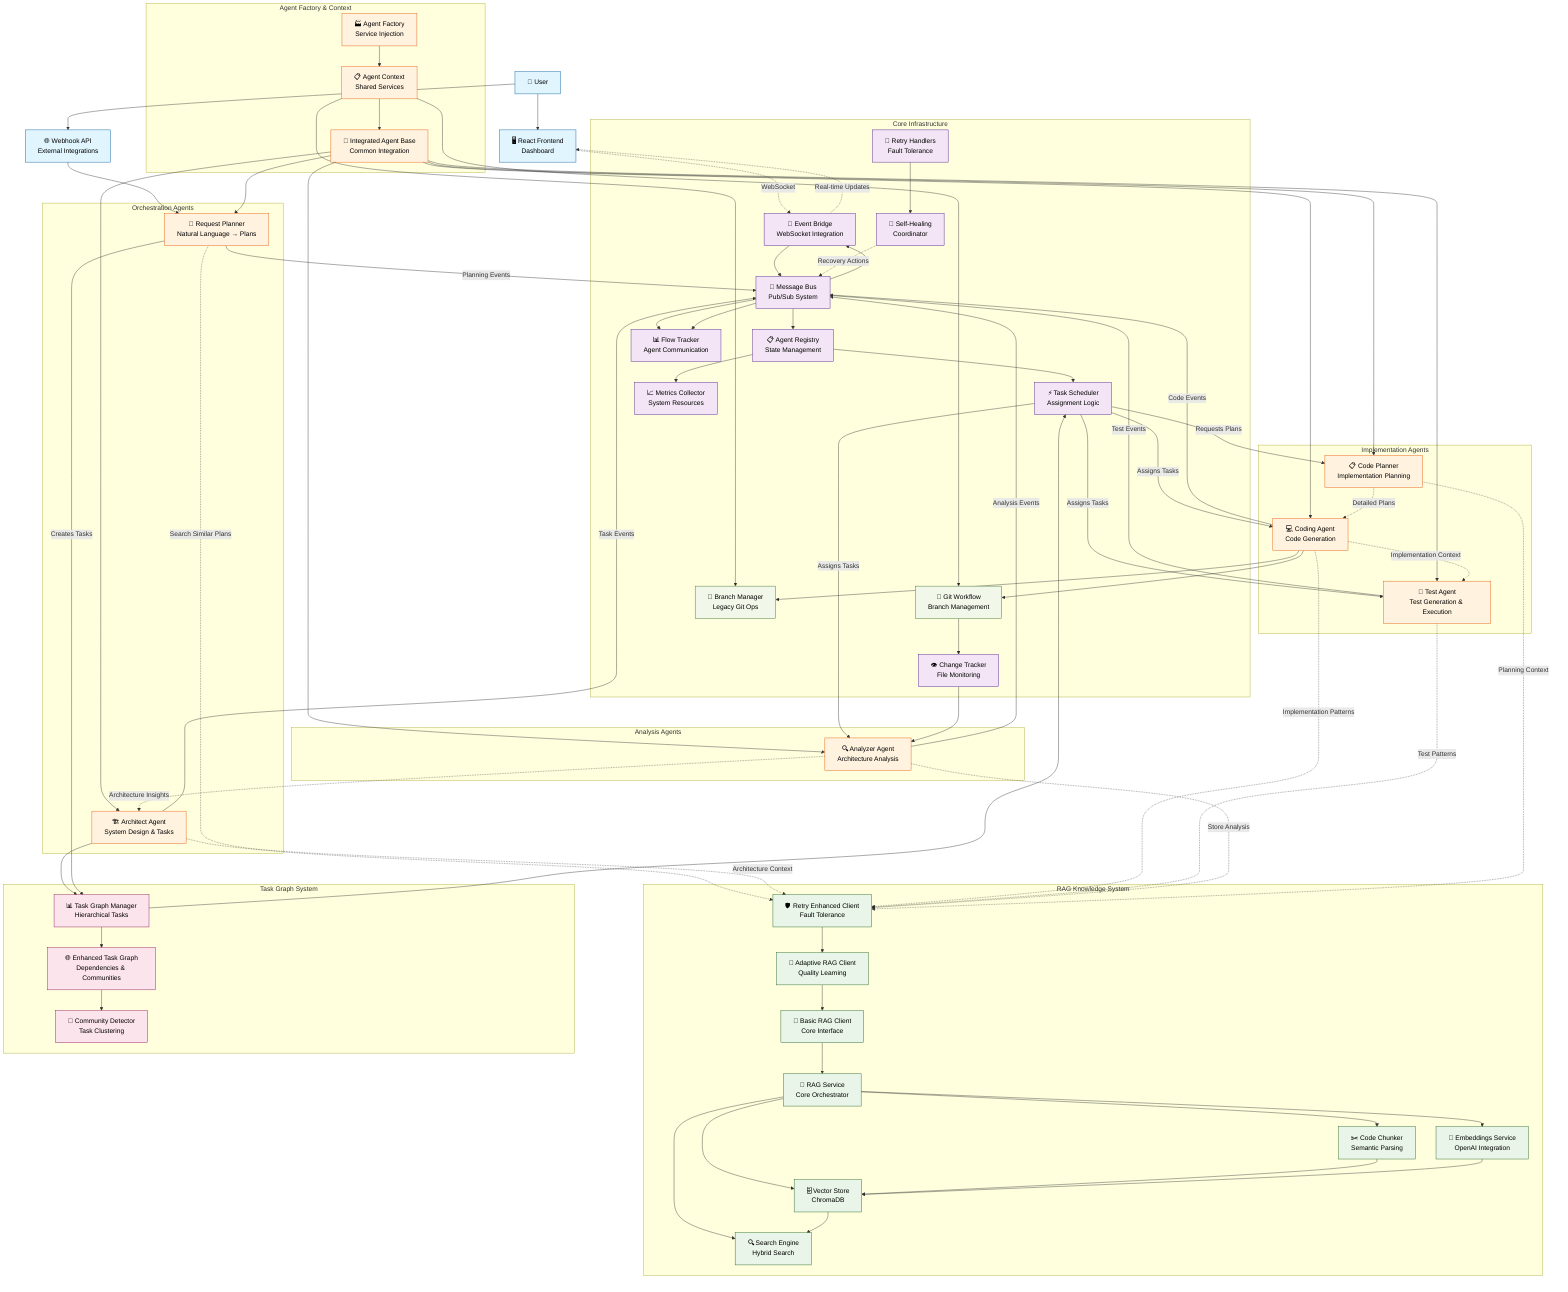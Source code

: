 graph TB
    %% External Interfaces
    User[👤 User]
    Frontend[🖥️ React Frontend<br/>Dashboard]
    WebhookAPI[🌐 Webhook API<br/>External Integrations]
    
    %% Core Infrastructure Layer
    subgraph "Core Infrastructure"
        MessageBus[📡 Message Bus<br/>Pub/Sub System]
        EventBridge[🌉 Event Bridge<br/>WebSocket Integration]
        AgentRegistry[📋 Agent Registry<br/>State Management]
        TaskScheduler[⚡ Task Scheduler<br/>Assignment Logic]
        
        %% Git and Branch Management
        GitWorkflow[🔀 Git Workflow<br/>Branch Management]
        BranchManager[🌿 Branch Manager<br/>Legacy Git Ops]
        
        %% Monitoring and Quality
        FlowTracker[📊 Flow Tracker<br/>Agent Communication]
        ChangeTracker[👁️ Change Tracker<br/>File Monitoring]
        MetricsCollector[📈 Metrics Collector<br/>System Resources]
        
        %% Self-Healing Infrastructure
        SelfHealingCoordinator[🔧 Self-Healing<br/>Coordinator]
        RetryHandlers[🔄 Retry Handlers<br/>Fault Tolerance]
    end
    
    %% RAG Service Layer
    subgraph "RAG Knowledge System"
        RAGService[🧠 RAG Service<br/>Core Orchestrator]
        
        %% RAG Components
        Chunker[✂️ Code Chunker<br/>Semantic Parsing]
        Embeddings[🔗 Embeddings Service<br/>OpenAI Integration]
        VectorStore[🗄️ Vector Store<br/>ChromaDB]
        SearchEngine[🔍 Search Engine<br/>Hybrid Search]
        
        %% RAG Clients
        BasicRAGClient[📱 Basic RAG Client<br/>Core Interface]
        AdaptiveRAGClient[🎯 Adaptive RAG Client<br/>Quality Learning]
        RetryEnhancedRAGClient[🛡️ Retry Enhanced Client<br/>Fault Tolerance]
    end
    
    %% Agent Factory and Management
    subgraph "Agent Factory & Context"
        AgentFactory[🏭 Agent Factory<br/>Service Injection]
        AgentContext[📋 Agent Context<br/>Shared Services]
        IntegratedAgentBase[🔗 Integrated Agent Base<br/>Common Integration]
    end
    
    %% Specialized Agents
    subgraph "Orchestration Agents"
        RequestPlanner[🎯 Request Planner<br/>Natural Language → Plans]
        Architect[🏗️ Architect Agent<br/>System Design & Tasks]
    end
    
    subgraph "Implementation Agents"
        CodingAgent[💻 Coding Agent<br/>Code Generation]
        TestAgent[🧪 Test Agent<br/>Test Generation & Execution]
        CodePlanner[📋 Code Planner<br/>Implementation Planning]
    end
    
    subgraph "Analysis Agents"
        AnalyzerAgent[🔍 Analyzer Agent<br/>Architecture Analysis]
    end
    
    %% Task Management System
    subgraph "Task Graph System"
        TaskGraphManager[📊 Task Graph Manager<br/>Hierarchical Tasks]
        EnhancedTaskGraph[🌐 Enhanced Task Graph<br/>Dependencies & Communities]
        CommunityDetector[🤝 Community Detector<br/>Task Clustering]
    end
    
    %% Data Flow Connections
    
    %% User Interactions
    User --> Frontend
    User --> WebhookAPI
    Frontend -.->|WebSocket| EventBridge
    WebhookAPI --> RequestPlanner
    
    %% Core Infrastructure Connections
    EventBridge --> MessageBus
    MessageBus --> AgentRegistry
    MessageBus --> FlowTracker
    AgentRegistry --> TaskScheduler
    
    %% Agent Factory System
    AgentFactory --> AgentContext
    AgentContext --> IntegratedAgentBase
    AgentContext --> GitWorkflow
    AgentContext --> BranchManager
    
    %% RAG Service Internal Flow
    RAGService --> Chunker
    RAGService --> Embeddings
    RAGService --> VectorStore
    RAGService --> SearchEngine
    Chunker --> VectorStore
    Embeddings --> VectorStore
    VectorStore --> SearchEngine
    
    %% RAG Client Hierarchy
    BasicRAGClient --> RAGService
    AdaptiveRAGClient --> BasicRAGClient
    RetryEnhancedRAGClient --> AdaptiveRAGClient
    
    %% Agent Creation and Integration
    IntegratedAgentBase --> RequestPlanner
    IntegratedAgentBase --> Architect
    IntegratedAgentBase --> CodingAgent
    IntegratedAgentBase --> TestAgent
    IntegratedAgentBase --> AnalyzerAgent
    IntegratedAgentBase --> CodePlanner
    
    %% Task System Integration
    Architect --> TaskGraphManager
    TaskGraphManager --> EnhancedTaskGraph
    EnhancedTaskGraph --> CommunityDetector
    TaskGraphManager --> TaskScheduler
    
    %% Agent Communication Flow
    RequestPlanner -->|Creates Tasks| TaskGraphManager
    TaskScheduler -->|Assigns Tasks| CodingAgent
    TaskScheduler -->|Assigns Tasks| TestAgent
    TaskScheduler -->|Assigns Tasks| AnalyzerAgent
    TaskScheduler -->|Requests Plans| CodePlanner
    
    %% RAG Integration with Agents
    RequestPlanner -.->|Search Similar Plans| RetryEnhancedRAGClient
    Architect -.->|Architecture Context| RetryEnhancedRAGClient
    CodingAgent -.->|Implementation Patterns| RetryEnhancedRAGClient
    TestAgent -.->|Test Patterns| RetryEnhancedRAGClient
    AnalyzerAgent -.->|Store Analysis| RetryEnhancedRAGClient
    CodePlanner -.->|Planning Context| RetryEnhancedRAGClient
    
    %% Inter-Agent Communication
    RequestPlanner -->|Planning Events| MessageBus
    Architect -->|Task Events| MessageBus
    CodingAgent -->|Code Events| MessageBus
    TestAgent -->|Test Events| MessageBus
    AnalyzerAgent -->|Analysis Events| MessageBus
    
    %% Agent Coordination Patterns
    CodingAgent -.->|Implementation Context| TestAgent
    AnalyzerAgent -.->|Architecture Insights| Architect
    CodePlanner -.->|Detailed Plans| CodingAgent
    
    %% Git Integration
    CodingAgent --> GitWorkflow
    CodingAgent --> BranchManager
    GitWorkflow --> ChangeTracker
    
    %% Monitoring Integration
    MessageBus --> FlowTracker
    AgentRegistry --> MetricsCollector
    ChangeTracker --> AnalyzerAgent
    
    %% Self-Healing Integration
    RetryHandlers --> SelfHealingCoordinator
    SelfHealingCoordinator -.->|Recovery Actions| MessageBus
    
    %% Event Flow to Frontend
    MessageBus --> EventBridge
    EventBridge -.->|Real-time Updates| Frontend
    
    %% Styling
    classDef userInterface fill:#e1f5fe,stroke:#01579b,color:#000
    classDef infrastructure fill:#f3e5f5,stroke:#4a148c,color:#000
    classDef ragSystem fill:#e8f5e8,stroke:#1b5e20,color:#000
    classDef agents fill:#fff3e0,stroke:#e65100,color:#000
    classDef taskSystem fill:#fce4ec,stroke:#880e4f,color:#000
    classDef gitSystem fill:#f1f8e9,stroke:#33691e,color:#000
    
    class User,Frontend,WebhookAPI userInterface
    class MessageBus,EventBridge,AgentRegistry,TaskScheduler,FlowTracker,ChangeTracker,MetricsCollector,SelfHealingCoordinator,RetryHandlers infrastructure
    class RAGService,Chunker,Embeddings,VectorStore,SearchEngine,BasicRAGClient,AdaptiveRAGClient,RetryEnhancedRAGClient ragSystem
    class RequestPlanner,Architect,CodingAgent,TestAgent,AnalyzerAgent,CodePlanner,AgentFactory,AgentContext,IntegratedAgentBase agents
    class TaskGraphManager,EnhancedTaskGraph,CommunityDetector taskSystem
    class GitWorkflow,BranchManager gitSystem